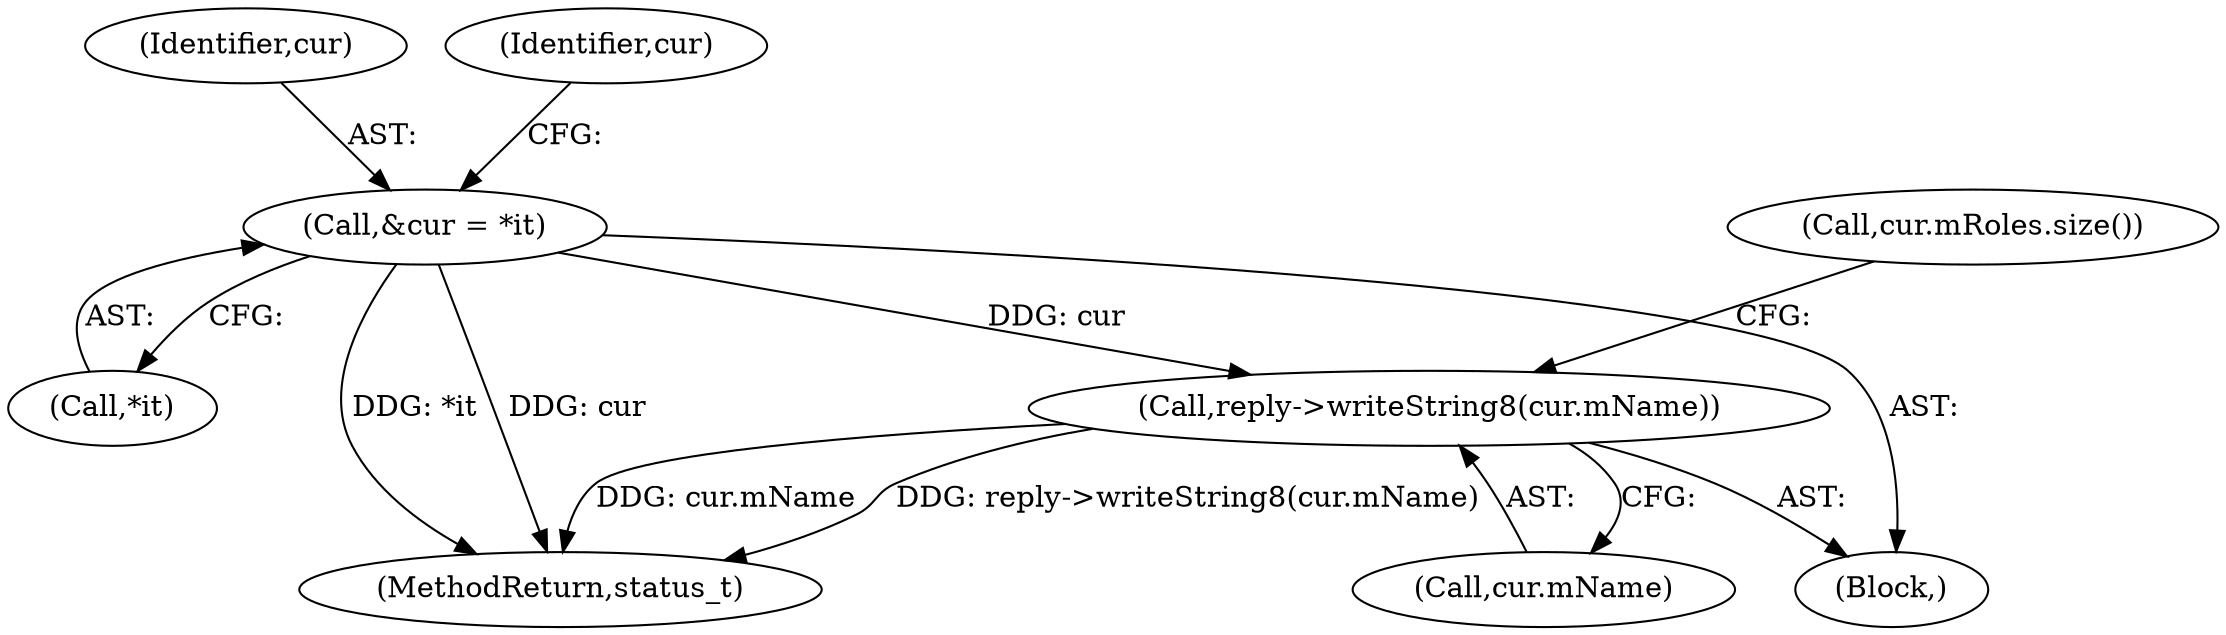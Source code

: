 digraph "0_Android_295c883fe3105b19bcd0f9e07d54c6b589fc5bff@API" {
"1000170" [label="(Call,reply->writeString8(cur.mName))"];
"1000166" [label="(Call,&cur = *it)"];
"1000171" [label="(Call,cur.mName)"];
"1000168" [label="(Call,*it)"];
"1000175" [label="(Call,cur.mRoles.size())"];
"1000166" [label="(Call,&cur = *it)"];
"1000167" [label="(Identifier,cur)"];
"1000172" [label="(Identifier,cur)"];
"1000164" [label="(Block,)"];
"1000170" [label="(Call,reply->writeString8(cur.mName))"];
"1001343" [label="(MethodReturn,status_t)"];
"1000170" -> "1000164"  [label="AST: "];
"1000170" -> "1000171"  [label="CFG: "];
"1000171" -> "1000170"  [label="AST: "];
"1000175" -> "1000170"  [label="CFG: "];
"1000170" -> "1001343"  [label="DDG: cur.mName"];
"1000170" -> "1001343"  [label="DDG: reply->writeString8(cur.mName)"];
"1000166" -> "1000170"  [label="DDG: cur"];
"1000166" -> "1000164"  [label="AST: "];
"1000166" -> "1000168"  [label="CFG: "];
"1000167" -> "1000166"  [label="AST: "];
"1000168" -> "1000166"  [label="AST: "];
"1000172" -> "1000166"  [label="CFG: "];
"1000166" -> "1001343"  [label="DDG: *it"];
"1000166" -> "1001343"  [label="DDG: cur"];
}
